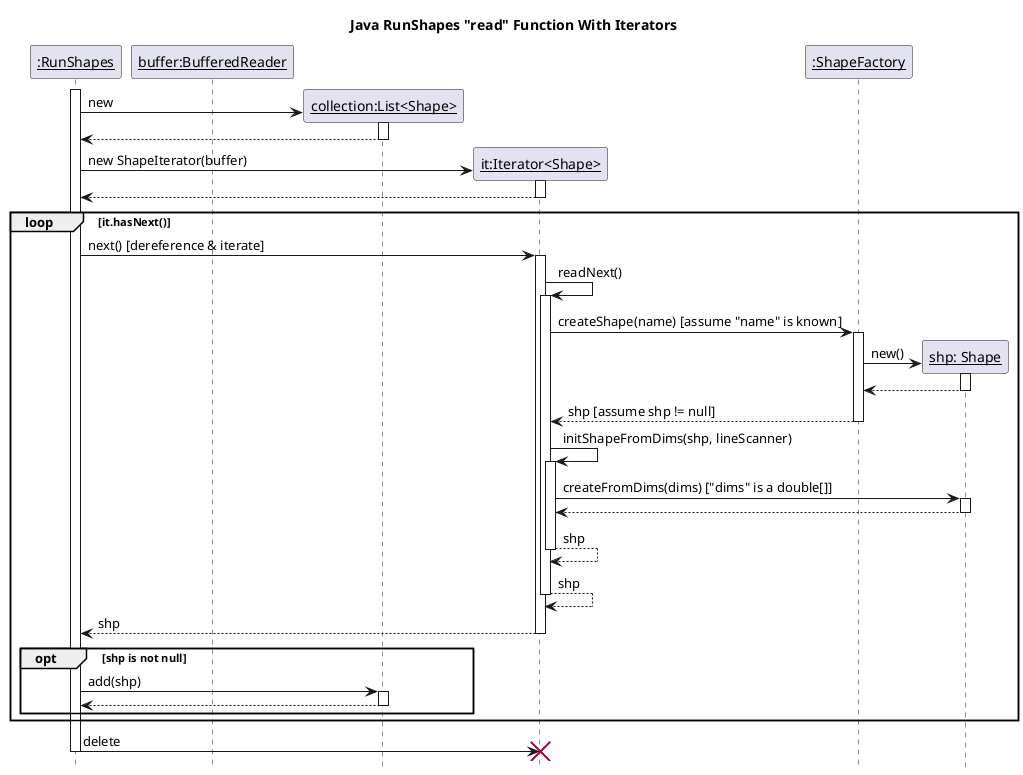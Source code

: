 @startuml
autoactivate on
hide footbox
skinparam sequenceParticipant underline

title Java RunShapes "read" Function With Iterators

participant ":RunShapes" as rs
activate rs

participant "buffer:BufferedReader" as buffer

create "collection:List<Shape>" as collection
rs -> collection: new
return

create "it:Iterator<Shape>" as it
rs -> it: new ShapeIterator(buffer)
return

participant ":ShapeFactory" as sf

loop it.hasNext()
    rs -> it: next() [dereference & iterate]
        it->it: readNext()
            it -> sf: createShape(name) [assume "name" is known]
                create "shp: Shape" as shp
                sf-> shp: new()
                return
            return shp [assume shp != null]

            it->it: initShapeFromDims(shp, lineScanner)
            it->shp: createFromDims(dims) ["dims" is a double[]]
            return
            return shp
        return shp
    return  shp
    opt shp is not null
        rs -> collection: add(shp)
        return
    end
end

rs -> it !!: delete
deactivate rs

@enduml

